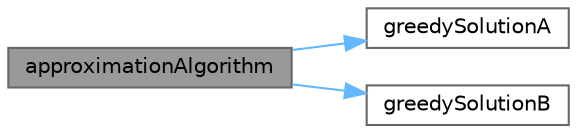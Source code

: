 digraph "approximationAlgorithm"
{
 // LATEX_PDF_SIZE
  bgcolor="transparent";
  edge [fontname=Helvetica,fontsize=10,labelfontname=Helvetica,labelfontsize=10];
  node [fontname=Helvetica,fontsize=10,shape=box,height=0.2,width=0.4];
  rankdir="LR";
  Node1 [id="Node000001",label="approximationAlgorithm",height=0.2,width=0.4,color="gray40", fillcolor="grey60", style="filled", fontcolor="black",tooltip="Returns best of two greedy approximation approaches."];
  Node1 -> Node2 [id="edge1_Node000001_Node000002",color="steelblue1",style="solid",tooltip=" "];
  Node2 [id="Node000002",label="greedySolutionA",height=0.2,width=0.4,color="grey40", fillcolor="white", style="filled",URL="$algorithms_8cpp.html#a0a9d73dc5b7c6360232878905d718ee7",tooltip="Greedy heuristic using profit/weight ratio sorting."];
  Node1 -> Node3 [id="edge2_Node000001_Node000003",color="steelblue1",style="solid",tooltip=" "];
  Node3 [id="Node000003",label="greedySolutionB",height=0.2,width=0.4,color="grey40", fillcolor="white", style="filled",URL="$algorithms_8cpp.html#aa4402a4577b89b4a3f9e19e526a30568",tooltip="Greedy heuristic using profit-first sorting."];
}
